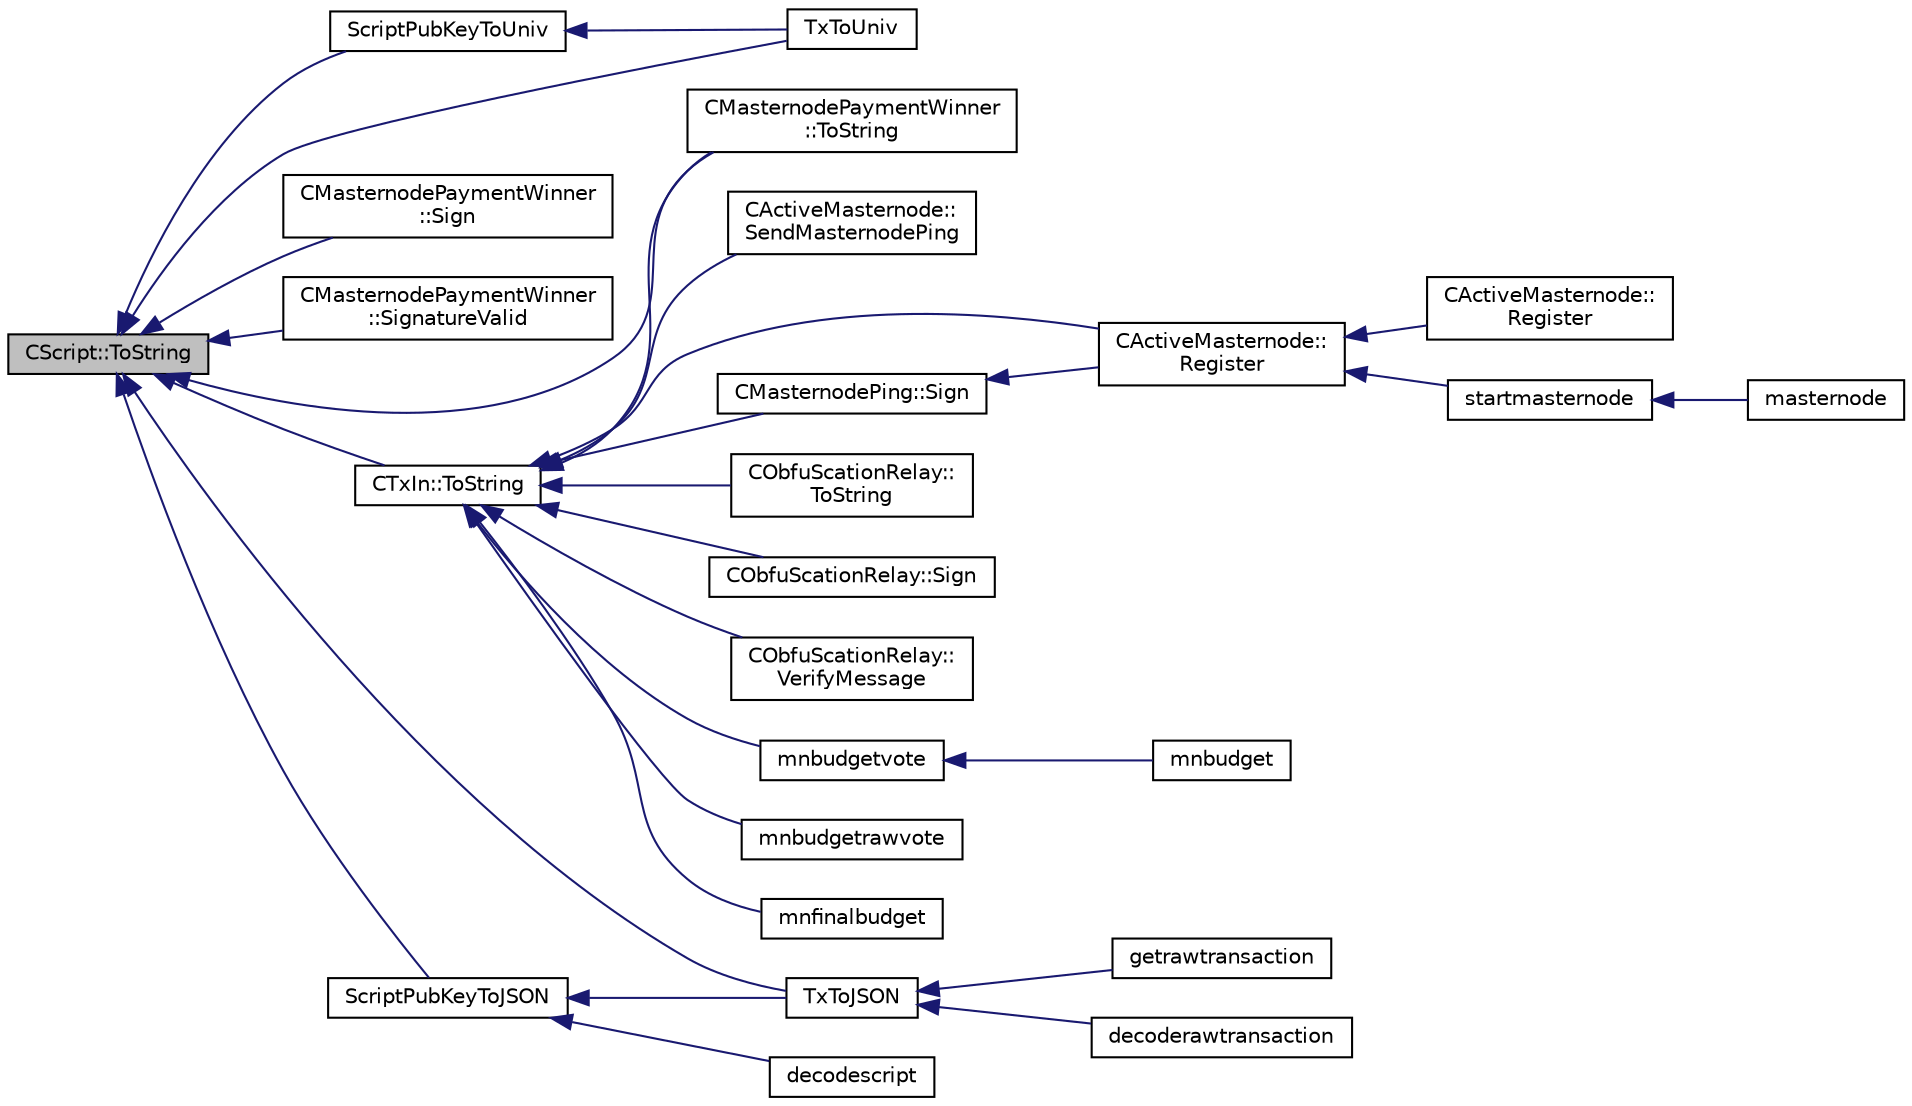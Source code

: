 digraph "CScript::ToString"
{
  edge [fontname="Helvetica",fontsize="10",labelfontname="Helvetica",labelfontsize="10"];
  node [fontname="Helvetica",fontsize="10",shape=record];
  rankdir="LR";
  Node815 [label="CScript::ToString",height=0.2,width=0.4,color="black", fillcolor="grey75", style="filled", fontcolor="black"];
  Node815 -> Node816 [dir="back",color="midnightblue",fontsize="10",style="solid",fontname="Helvetica"];
  Node816 [label="ScriptPubKeyToUniv",height=0.2,width=0.4,color="black", fillcolor="white", style="filled",URL="$core__write_8cpp.html#a4a51bf7268adbdcd58e7af445ea4db61"];
  Node816 -> Node817 [dir="back",color="midnightblue",fontsize="10",style="solid",fontname="Helvetica"];
  Node817 [label="TxToUniv",height=0.2,width=0.4,color="black", fillcolor="white", style="filled",URL="$core__write_8cpp.html#aeb901ca565e3df0e3bc0c9863ad8f53a"];
  Node815 -> Node817 [dir="back",color="midnightblue",fontsize="10",style="solid",fontname="Helvetica"];
  Node815 -> Node818 [dir="back",color="midnightblue",fontsize="10",style="solid",fontname="Helvetica"];
  Node818 [label="CMasternodePaymentWinner\l::Sign",height=0.2,width=0.4,color="black", fillcolor="white", style="filled",URL="$class_c_masternode_payment_winner.html#abeb1dae2c5d21c30ae476e37f3453fd9"];
  Node815 -> Node819 [dir="back",color="midnightblue",fontsize="10",style="solid",fontname="Helvetica"];
  Node819 [label="CMasternodePaymentWinner\l::SignatureValid",height=0.2,width=0.4,color="black", fillcolor="white", style="filled",URL="$class_c_masternode_payment_winner.html#a7fa9251195562a7f0ef2d9c30748ba6c"];
  Node815 -> Node820 [dir="back",color="midnightblue",fontsize="10",style="solid",fontname="Helvetica"];
  Node820 [label="CMasternodePaymentWinner\l::ToString",height=0.2,width=0.4,color="black", fillcolor="white", style="filled",URL="$class_c_masternode_payment_winner.html#a188f4b487f9481bdcc6d5b052793512e"];
  Node815 -> Node821 [dir="back",color="midnightblue",fontsize="10",style="solid",fontname="Helvetica"];
  Node821 [label="CTxIn::ToString",height=0.2,width=0.4,color="black", fillcolor="white", style="filled",URL="$class_c_tx_in.html#a9f3dcba8a979ca7007448f8ad1d3c4c1"];
  Node821 -> Node822 [dir="back",color="midnightblue",fontsize="10",style="solid",fontname="Helvetica"];
  Node822 [label="CActiveMasternode::\lSendMasternodePing",height=0.2,width=0.4,color="black", fillcolor="white", style="filled",URL="$class_c_active_masternode.html#ae30a82106f2c0b6875344e39e49393c2",tooltip="Ping Masternode. "];
  Node821 -> Node823 [dir="back",color="midnightblue",fontsize="10",style="solid",fontname="Helvetica"];
  Node823 [label="CActiveMasternode::\lRegister",height=0.2,width=0.4,color="black", fillcolor="white", style="filled",URL="$class_c_active_masternode.html#ac53ffe35960cdf312e813de5942a9584",tooltip="Register any Masternode. "];
  Node823 -> Node824 [dir="back",color="midnightblue",fontsize="10",style="solid",fontname="Helvetica"];
  Node824 [label="CActiveMasternode::\lRegister",height=0.2,width=0.4,color="black", fillcolor="white", style="filled",URL="$class_c_active_masternode.html#a99e26870efec1ea98738cda1a5a85702",tooltip="Register remote Masternode. "];
  Node823 -> Node825 [dir="back",color="midnightblue",fontsize="10",style="solid",fontname="Helvetica"];
  Node825 [label="startmasternode",height=0.2,width=0.4,color="black", fillcolor="white", style="filled",URL="$rpcmasternode_8cpp.html#ab37c9f565d5d9dbb3e695422e3474b00"];
  Node825 -> Node826 [dir="back",color="midnightblue",fontsize="10",style="solid",fontname="Helvetica"];
  Node826 [label="masternode",height=0.2,width=0.4,color="black", fillcolor="white", style="filled",URL="$rpcmasternode_8cpp.html#a30609e443aeb47c29ed0878d16b1b5e1"];
  Node821 -> Node820 [dir="back",color="midnightblue",fontsize="10",style="solid",fontname="Helvetica"];
  Node821 -> Node827 [dir="back",color="midnightblue",fontsize="10",style="solid",fontname="Helvetica"];
  Node827 [label="CMasternodePing::Sign",height=0.2,width=0.4,color="black", fillcolor="white", style="filled",URL="$class_c_masternode_ping.html#afa3eb82ae9457cc135089d83ae7719ea"];
  Node827 -> Node823 [dir="back",color="midnightblue",fontsize="10",style="solid",fontname="Helvetica"];
  Node821 -> Node828 [dir="back",color="midnightblue",fontsize="10",style="solid",fontname="Helvetica"];
  Node828 [label="CObfuScationRelay::\lToString",height=0.2,width=0.4,color="black", fillcolor="white", style="filled",URL="$class_c_obfu_scation_relay.html#a193896557689f778a5381ea8dc7e66b8"];
  Node821 -> Node829 [dir="back",color="midnightblue",fontsize="10",style="solid",fontname="Helvetica"];
  Node829 [label="CObfuScationRelay::Sign",height=0.2,width=0.4,color="black", fillcolor="white", style="filled",URL="$class_c_obfu_scation_relay.html#a6a0c143f5d9536a64bcb1745d2011761"];
  Node821 -> Node830 [dir="back",color="midnightblue",fontsize="10",style="solid",fontname="Helvetica"];
  Node830 [label="CObfuScationRelay::\lVerifyMessage",height=0.2,width=0.4,color="black", fillcolor="white", style="filled",URL="$class_c_obfu_scation_relay.html#aa76fd65563c22d322350e09b2b876e9d"];
  Node821 -> Node831 [dir="back",color="midnightblue",fontsize="10",style="solid",fontname="Helvetica"];
  Node831 [label="mnbudgetvote",height=0.2,width=0.4,color="black", fillcolor="white", style="filled",URL="$rpcmasternode-budget_8cpp.html#a56da074ff2f33c0ef53bb451c67c0761"];
  Node831 -> Node832 [dir="back",color="midnightblue",fontsize="10",style="solid",fontname="Helvetica"];
  Node832 [label="mnbudget",height=0.2,width=0.4,color="black", fillcolor="white", style="filled",URL="$rpcmasternode-budget_8cpp.html#aeabbf924be4d2ce4bedb28a394e1fc6b"];
  Node821 -> Node833 [dir="back",color="midnightblue",fontsize="10",style="solid",fontname="Helvetica"];
  Node833 [label="mnbudgetrawvote",height=0.2,width=0.4,color="black", fillcolor="white", style="filled",URL="$rpcmasternode-budget_8cpp.html#a3ae70ddb7080492d70c053fdf06320f7"];
  Node821 -> Node834 [dir="back",color="midnightblue",fontsize="10",style="solid",fontname="Helvetica"];
  Node834 [label="mnfinalbudget",height=0.2,width=0.4,color="black", fillcolor="white", style="filled",URL="$rpcmasternode-budget_8cpp.html#a9377cde49f5b62904aafb46d7d3c5e7c"];
  Node815 -> Node835 [dir="back",color="midnightblue",fontsize="10",style="solid",fontname="Helvetica"];
  Node835 [label="ScriptPubKeyToJSON",height=0.2,width=0.4,color="black", fillcolor="white", style="filled",URL="$rpcrawtransaction_8cpp.html#acb6efc0d76394e3858fe7451148069c2"];
  Node835 -> Node836 [dir="back",color="midnightblue",fontsize="10",style="solid",fontname="Helvetica"];
  Node836 [label="TxToJSON",height=0.2,width=0.4,color="black", fillcolor="white", style="filled",URL="$rpcrawtransaction_8cpp.html#a366b04dae2aae86eee356cc85d759268"];
  Node836 -> Node837 [dir="back",color="midnightblue",fontsize="10",style="solid",fontname="Helvetica"];
  Node837 [label="getrawtransaction",height=0.2,width=0.4,color="black", fillcolor="white", style="filled",URL="$rpcrawtransaction_8cpp.html#a12e1b8a05d99d1544e5343c2282cc55a"];
  Node836 -> Node838 [dir="back",color="midnightblue",fontsize="10",style="solid",fontname="Helvetica"];
  Node838 [label="decoderawtransaction",height=0.2,width=0.4,color="black", fillcolor="white", style="filled",URL="$rpcrawtransaction_8cpp.html#a6775c600b1bfdbb22f38e5f1cd27cfea"];
  Node835 -> Node839 [dir="back",color="midnightblue",fontsize="10",style="solid",fontname="Helvetica"];
  Node839 [label="decodescript",height=0.2,width=0.4,color="black", fillcolor="white", style="filled",URL="$rpcrawtransaction_8cpp.html#a342172992e2fa92490e8d83c2e95e87e"];
  Node815 -> Node836 [dir="back",color="midnightblue",fontsize="10",style="solid",fontname="Helvetica"];
}
